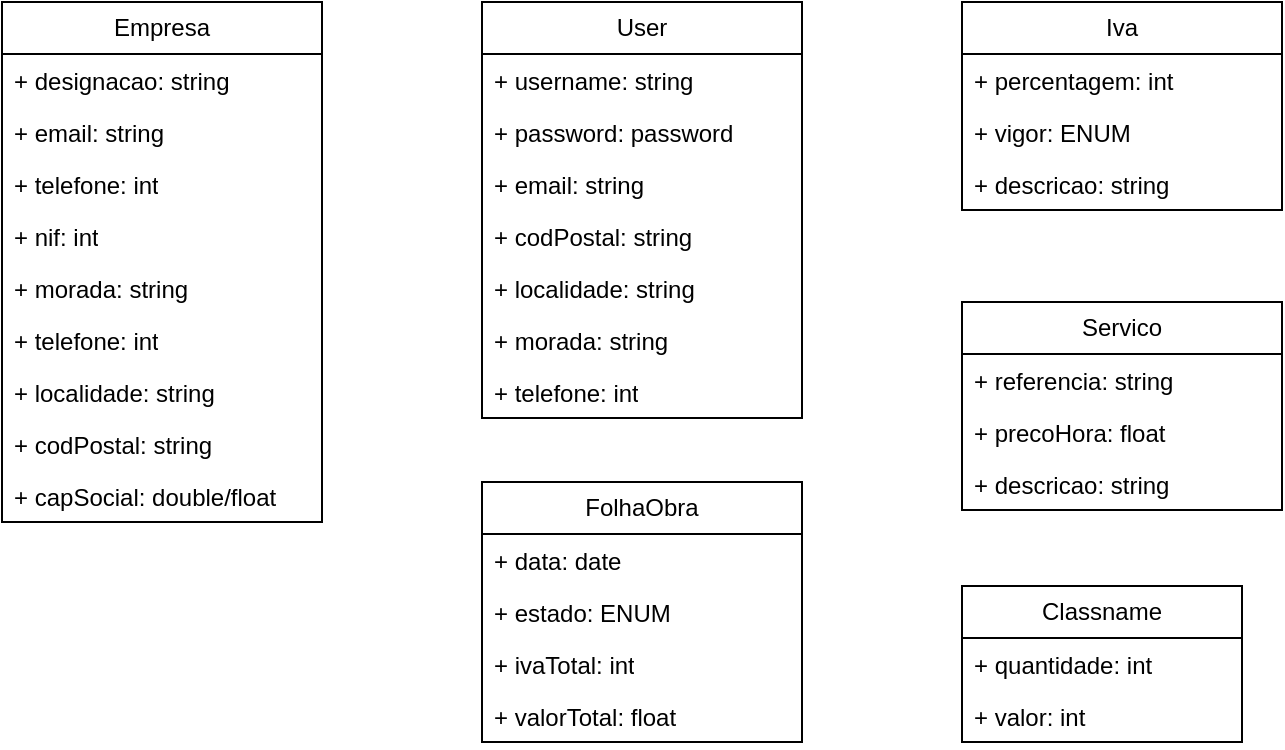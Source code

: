 <mxfile version="21.3.2" type="device">
  <diagram id="bDughVItUGISNWXQg-X7" name="Page-1">
    <mxGraphModel dx="1221" dy="671" grid="1" gridSize="10" guides="1" tooltips="1" connect="1" arrows="1" fold="1" page="1" pageScale="1" pageWidth="850" pageHeight="1100" math="0" shadow="0">
      <root>
        <mxCell id="0" />
        <mxCell id="1" parent="0" />
        <mxCell id="zrIXmETn4aUmWS0ITcwD-2" value="Empresa" style="swimlane;fontStyle=0;childLayout=stackLayout;horizontal=1;startSize=26;fillColor=none;horizontalStack=0;resizeParent=1;resizeParentMax=0;resizeLast=0;collapsible=1;marginBottom=0;whiteSpace=wrap;html=1;resizable=1;resizeHeight=1;resizeWidth=1;" parent="1" vertex="1">
          <mxGeometry x="40" y="120" width="160" height="260" as="geometry">
            <mxRectangle x="350" y="250" width="100" height="30" as="alternateBounds" />
          </mxGeometry>
        </mxCell>
        <mxCell id="zrIXmETn4aUmWS0ITcwD-3" value="+ designacao: string" style="text;strokeColor=none;fillColor=none;align=left;verticalAlign=top;spacingLeft=4;spacingRight=4;overflow=hidden;rotatable=0;points=[[0,0.5],[1,0.5]];portConstraint=eastwest;whiteSpace=wrap;html=1;" parent="zrIXmETn4aUmWS0ITcwD-2" vertex="1">
          <mxGeometry y="26" width="160" height="26" as="geometry" />
        </mxCell>
        <mxCell id="zrIXmETn4aUmWS0ITcwD-4" value="+ email: string" style="text;strokeColor=none;fillColor=none;align=left;verticalAlign=top;spacingLeft=4;spacingRight=4;overflow=hidden;rotatable=0;points=[[0,0.5],[1,0.5]];portConstraint=eastwest;whiteSpace=wrap;html=1;" parent="zrIXmETn4aUmWS0ITcwD-2" vertex="1">
          <mxGeometry y="52" width="160" height="26" as="geometry" />
        </mxCell>
        <mxCell id="zrIXmETn4aUmWS0ITcwD-5" value="+ telefone: int" style="text;strokeColor=none;fillColor=none;align=left;verticalAlign=top;spacingLeft=4;spacingRight=4;overflow=hidden;rotatable=0;points=[[0,0.5],[1,0.5]];portConstraint=eastwest;whiteSpace=wrap;html=1;" parent="zrIXmETn4aUmWS0ITcwD-2" vertex="1">
          <mxGeometry y="78" width="160" height="26" as="geometry" />
        </mxCell>
        <mxCell id="zrIXmETn4aUmWS0ITcwD-6" value="+ nif: int" style="text;strokeColor=none;fillColor=none;align=left;verticalAlign=top;spacingLeft=4;spacingRight=4;overflow=hidden;rotatable=0;points=[[0,0.5],[1,0.5]];portConstraint=eastwest;whiteSpace=wrap;html=1;" parent="zrIXmETn4aUmWS0ITcwD-2" vertex="1">
          <mxGeometry y="104" width="160" height="26" as="geometry" />
        </mxCell>
        <mxCell id="zrIXmETn4aUmWS0ITcwD-8" value="+ morada: string&lt;br&gt;" style="text;strokeColor=none;fillColor=none;align=left;verticalAlign=top;spacingLeft=4;spacingRight=4;overflow=hidden;rotatable=0;points=[[0,0.5],[1,0.5]];portConstraint=eastwest;whiteSpace=wrap;html=1;" parent="zrIXmETn4aUmWS0ITcwD-2" vertex="1">
          <mxGeometry y="130" width="160" height="26" as="geometry" />
        </mxCell>
        <mxCell id="zrIXmETn4aUmWS0ITcwD-13" value="+ telefone: int" style="text;strokeColor=none;fillColor=none;align=left;verticalAlign=top;spacingLeft=4;spacingRight=4;overflow=hidden;rotatable=0;points=[[0,0.5],[1,0.5]];portConstraint=eastwest;whiteSpace=wrap;html=1;" parent="zrIXmETn4aUmWS0ITcwD-2" vertex="1">
          <mxGeometry y="156" width="160" height="26" as="geometry" />
        </mxCell>
        <mxCell id="zrIXmETn4aUmWS0ITcwD-14" value="+ localidade: string" style="text;strokeColor=none;fillColor=none;align=left;verticalAlign=top;spacingLeft=4;spacingRight=4;overflow=hidden;rotatable=0;points=[[0,0.5],[1,0.5]];portConstraint=eastwest;whiteSpace=wrap;html=1;" parent="zrIXmETn4aUmWS0ITcwD-2" vertex="1">
          <mxGeometry y="182" width="160" height="26" as="geometry" />
        </mxCell>
        <mxCell id="zrIXmETn4aUmWS0ITcwD-11" value="+ codPostal: string" style="text;strokeColor=none;fillColor=none;align=left;verticalAlign=top;spacingLeft=4;spacingRight=4;overflow=hidden;rotatable=0;points=[[0,0.5],[1,0.5]];portConstraint=eastwest;whiteSpace=wrap;html=1;" parent="zrIXmETn4aUmWS0ITcwD-2" vertex="1">
          <mxGeometry y="208" width="160" height="26" as="geometry" />
        </mxCell>
        <mxCell id="zrIXmETn4aUmWS0ITcwD-12" value="+ capSocial: double/float" style="text;strokeColor=none;fillColor=none;align=left;verticalAlign=top;spacingLeft=4;spacingRight=4;overflow=hidden;rotatable=0;points=[[0,0.5],[1,0.5]];portConstraint=eastwest;whiteSpace=wrap;html=1;" parent="zrIXmETn4aUmWS0ITcwD-2" vertex="1">
          <mxGeometry y="234" width="160" height="26" as="geometry" />
        </mxCell>
        <mxCell id="zrIXmETn4aUmWS0ITcwD-15" value="User" style="swimlane;fontStyle=0;childLayout=stackLayout;horizontal=1;startSize=26;fillColor=none;horizontalStack=0;resizeParent=1;resizeParentMax=0;resizeLast=0;collapsible=1;marginBottom=0;whiteSpace=wrap;html=1;resizeWidth=1;resizeHeight=1;" parent="1" vertex="1">
          <mxGeometry x="280" y="120" width="160" height="208" as="geometry" />
        </mxCell>
        <mxCell id="zrIXmETn4aUmWS0ITcwD-19" value="+ username: string" style="text;strokeColor=none;fillColor=none;align=left;verticalAlign=top;spacingLeft=4;spacingRight=4;overflow=hidden;rotatable=0;points=[[0,0.5],[1,0.5]];portConstraint=eastwest;whiteSpace=wrap;html=1;" parent="zrIXmETn4aUmWS0ITcwD-15" vertex="1">
          <mxGeometry y="26" width="160" height="26" as="geometry" />
        </mxCell>
        <mxCell id="zrIXmETn4aUmWS0ITcwD-20" value="+ password: password" style="text;strokeColor=none;fillColor=none;align=left;verticalAlign=top;spacingLeft=4;spacingRight=4;overflow=hidden;rotatable=0;points=[[0,0.5],[1,0.5]];portConstraint=eastwest;whiteSpace=wrap;html=1;" parent="zrIXmETn4aUmWS0ITcwD-15" vertex="1">
          <mxGeometry y="52" width="160" height="26" as="geometry" />
        </mxCell>
        <mxCell id="zrIXmETn4aUmWS0ITcwD-21" value="+ email: string" style="text;strokeColor=none;fillColor=none;align=left;verticalAlign=top;spacingLeft=4;spacingRight=4;overflow=hidden;rotatable=0;points=[[0,0.5],[1,0.5]];portConstraint=eastwest;whiteSpace=wrap;html=1;" parent="zrIXmETn4aUmWS0ITcwD-15" vertex="1">
          <mxGeometry y="78" width="160" height="26" as="geometry" />
        </mxCell>
        <mxCell id="zrIXmETn4aUmWS0ITcwD-24" value="+ codPostal: string" style="text;strokeColor=none;fillColor=none;align=left;verticalAlign=top;spacingLeft=4;spacingRight=4;overflow=hidden;rotatable=0;points=[[0,0.5],[1,0.5]];portConstraint=eastwest;whiteSpace=wrap;html=1;" parent="zrIXmETn4aUmWS0ITcwD-15" vertex="1">
          <mxGeometry y="104" width="160" height="26" as="geometry" />
        </mxCell>
        <mxCell id="zrIXmETn4aUmWS0ITcwD-23" value="+ localidade: string" style="text;strokeColor=none;fillColor=none;align=left;verticalAlign=top;spacingLeft=4;spacingRight=4;overflow=hidden;rotatable=0;points=[[0,0.5],[1,0.5]];portConstraint=eastwest;whiteSpace=wrap;html=1;" parent="zrIXmETn4aUmWS0ITcwD-15" vertex="1">
          <mxGeometry y="130" width="160" height="26" as="geometry" />
        </mxCell>
        <mxCell id="TmkHCN8dp8urNdn1wQqE-1" value="+ morada: string&lt;br&gt;" style="text;strokeColor=none;fillColor=none;align=left;verticalAlign=top;spacingLeft=4;spacingRight=4;overflow=hidden;rotatable=0;points=[[0,0.5],[1,0.5]];portConstraint=eastwest;whiteSpace=wrap;html=1;" vertex="1" parent="zrIXmETn4aUmWS0ITcwD-15">
          <mxGeometry y="156" width="160" height="26" as="geometry" />
        </mxCell>
        <mxCell id="zrIXmETn4aUmWS0ITcwD-22" value="+ telefone: int" style="text;strokeColor=none;fillColor=none;align=left;verticalAlign=top;spacingLeft=4;spacingRight=4;overflow=hidden;rotatable=0;points=[[0,0.5],[1,0.5]];portConstraint=eastwest;whiteSpace=wrap;html=1;" parent="zrIXmETn4aUmWS0ITcwD-15" vertex="1">
          <mxGeometry y="182" width="160" height="26" as="geometry" />
        </mxCell>
        <mxCell id="zrIXmETn4aUmWS0ITcwD-27" value="Iva" style="swimlane;fontStyle=0;childLayout=stackLayout;horizontal=1;startSize=26;fillColor=none;horizontalStack=0;resizeParent=1;resizeParentMax=0;resizeLast=0;collapsible=1;marginBottom=0;whiteSpace=wrap;html=1;" parent="1" vertex="1">
          <mxGeometry x="520" y="120" width="160" height="104" as="geometry" />
        </mxCell>
        <mxCell id="zrIXmETn4aUmWS0ITcwD-10" value="+ percentagem: int" style="text;strokeColor=none;fillColor=none;align=left;verticalAlign=top;spacingLeft=4;spacingRight=4;overflow=hidden;rotatable=0;points=[[0,0.5],[1,0.5]];portConstraint=eastwest;whiteSpace=wrap;html=1;" parent="zrIXmETn4aUmWS0ITcwD-27" vertex="1">
          <mxGeometry y="26" width="160" height="26" as="geometry" />
        </mxCell>
        <mxCell id="zrIXmETn4aUmWS0ITcwD-31" value="+ vigor: ENUM" style="text;strokeColor=none;fillColor=none;align=left;verticalAlign=top;spacingLeft=4;spacingRight=4;overflow=hidden;rotatable=0;points=[[0,0.5],[1,0.5]];portConstraint=eastwest;whiteSpace=wrap;html=1;" parent="zrIXmETn4aUmWS0ITcwD-27" vertex="1">
          <mxGeometry y="52" width="160" height="26" as="geometry" />
        </mxCell>
        <mxCell id="zrIXmETn4aUmWS0ITcwD-32" value="+ descricao: string" style="text;strokeColor=none;fillColor=none;align=left;verticalAlign=top;spacingLeft=4;spacingRight=4;overflow=hidden;rotatable=0;points=[[0,0.5],[1,0.5]];portConstraint=eastwest;whiteSpace=wrap;html=1;" parent="zrIXmETn4aUmWS0ITcwD-27" vertex="1">
          <mxGeometry y="78" width="160" height="26" as="geometry" />
        </mxCell>
        <mxCell id="zrIXmETn4aUmWS0ITcwD-34" value="Servico" style="swimlane;fontStyle=0;childLayout=stackLayout;horizontal=1;startSize=26;fillColor=none;horizontalStack=0;resizeParent=1;resizeParentMax=0;resizeLast=0;collapsible=1;marginBottom=0;whiteSpace=wrap;html=1;" parent="1" vertex="1">
          <mxGeometry x="520" y="270" width="160" height="104" as="geometry" />
        </mxCell>
        <mxCell id="zrIXmETn4aUmWS0ITcwD-38" value="+ referencia: string" style="text;strokeColor=none;fillColor=none;align=left;verticalAlign=top;spacingLeft=4;spacingRight=4;overflow=hidden;rotatable=0;points=[[0,0.5],[1,0.5]];portConstraint=eastwest;whiteSpace=wrap;html=1;" parent="zrIXmETn4aUmWS0ITcwD-34" vertex="1">
          <mxGeometry y="26" width="160" height="26" as="geometry" />
        </mxCell>
        <mxCell id="zrIXmETn4aUmWS0ITcwD-41" value="+ precoHora: float" style="text;strokeColor=none;fillColor=none;align=left;verticalAlign=top;spacingLeft=4;spacingRight=4;overflow=hidden;rotatable=0;points=[[0,0.5],[1,0.5]];portConstraint=eastwest;whiteSpace=wrap;html=1;" parent="zrIXmETn4aUmWS0ITcwD-34" vertex="1">
          <mxGeometry y="52" width="160" height="26" as="geometry" />
        </mxCell>
        <mxCell id="zrIXmETn4aUmWS0ITcwD-39" value="+ descricao: string" style="text;strokeColor=none;fillColor=none;align=left;verticalAlign=top;spacingLeft=4;spacingRight=4;overflow=hidden;rotatable=0;points=[[0,0.5],[1,0.5]];portConstraint=eastwest;whiteSpace=wrap;html=1;" parent="zrIXmETn4aUmWS0ITcwD-34" vertex="1">
          <mxGeometry y="78" width="160" height="26" as="geometry" />
        </mxCell>
        <mxCell id="zrIXmETn4aUmWS0ITcwD-43" value="FolhaObra" style="swimlane;fontStyle=0;childLayout=stackLayout;horizontal=1;startSize=26;fillColor=none;horizontalStack=0;resizeParent=1;resizeParentMax=0;resizeLast=0;collapsible=1;marginBottom=0;whiteSpace=wrap;html=1;" parent="1" vertex="1">
          <mxGeometry x="280" y="360" width="160" height="130" as="geometry" />
        </mxCell>
        <mxCell id="zrIXmETn4aUmWS0ITcwD-47" value="+ data: date" style="text;strokeColor=none;fillColor=none;align=left;verticalAlign=top;spacingLeft=4;spacingRight=4;overflow=hidden;rotatable=0;points=[[0,0.5],[1,0.5]];portConstraint=eastwest;whiteSpace=wrap;html=1;" parent="zrIXmETn4aUmWS0ITcwD-43" vertex="1">
          <mxGeometry y="26" width="160" height="26" as="geometry" />
        </mxCell>
        <mxCell id="zrIXmETn4aUmWS0ITcwD-50" value="+ estado: ENUM" style="text;strokeColor=none;fillColor=none;align=left;verticalAlign=top;spacingLeft=4;spacingRight=4;overflow=hidden;rotatable=0;points=[[0,0.5],[1,0.5]];portConstraint=eastwest;whiteSpace=wrap;html=1;" parent="zrIXmETn4aUmWS0ITcwD-43" vertex="1">
          <mxGeometry y="52" width="160" height="26" as="geometry" />
        </mxCell>
        <mxCell id="zrIXmETn4aUmWS0ITcwD-49" value="+ ivaTotal: int" style="text;strokeColor=none;fillColor=none;align=left;verticalAlign=top;spacingLeft=4;spacingRight=4;overflow=hidden;rotatable=0;points=[[0,0.5],[1,0.5]];portConstraint=eastwest;whiteSpace=wrap;html=1;" parent="zrIXmETn4aUmWS0ITcwD-43" vertex="1">
          <mxGeometry y="78" width="160" height="26" as="geometry" />
        </mxCell>
        <mxCell id="zrIXmETn4aUmWS0ITcwD-48" value="+ valorTotal: float" style="text;strokeColor=none;fillColor=none;align=left;verticalAlign=top;spacingLeft=4;spacingRight=4;overflow=hidden;rotatable=0;points=[[0,0.5],[1,0.5]];portConstraint=eastwest;whiteSpace=wrap;html=1;" parent="zrIXmETn4aUmWS0ITcwD-43" vertex="1">
          <mxGeometry y="104" width="160" height="26" as="geometry" />
        </mxCell>
        <mxCell id="zrIXmETn4aUmWS0ITcwD-51" value="Classname" style="swimlane;fontStyle=0;childLayout=stackLayout;horizontal=1;startSize=26;fillColor=none;horizontalStack=0;resizeParent=1;resizeParentMax=0;resizeLast=0;collapsible=1;marginBottom=0;whiteSpace=wrap;html=1;" parent="1" vertex="1">
          <mxGeometry x="520" y="412" width="140" height="78" as="geometry" />
        </mxCell>
        <mxCell id="zrIXmETn4aUmWS0ITcwD-52" value="+ quantidade: int" style="text;strokeColor=none;fillColor=none;align=left;verticalAlign=top;spacingLeft=4;spacingRight=4;overflow=hidden;rotatable=0;points=[[0,0.5],[1,0.5]];portConstraint=eastwest;whiteSpace=wrap;html=1;" parent="zrIXmETn4aUmWS0ITcwD-51" vertex="1">
          <mxGeometry y="26" width="140" height="26" as="geometry" />
        </mxCell>
        <mxCell id="zrIXmETn4aUmWS0ITcwD-53" value="+ valor: int" style="text;strokeColor=none;fillColor=none;align=left;verticalAlign=top;spacingLeft=4;spacingRight=4;overflow=hidden;rotatable=0;points=[[0,0.5],[1,0.5]];portConstraint=eastwest;whiteSpace=wrap;html=1;" parent="zrIXmETn4aUmWS0ITcwD-51" vertex="1">
          <mxGeometry y="52" width="140" height="26" as="geometry" />
        </mxCell>
      </root>
    </mxGraphModel>
  </diagram>
</mxfile>

